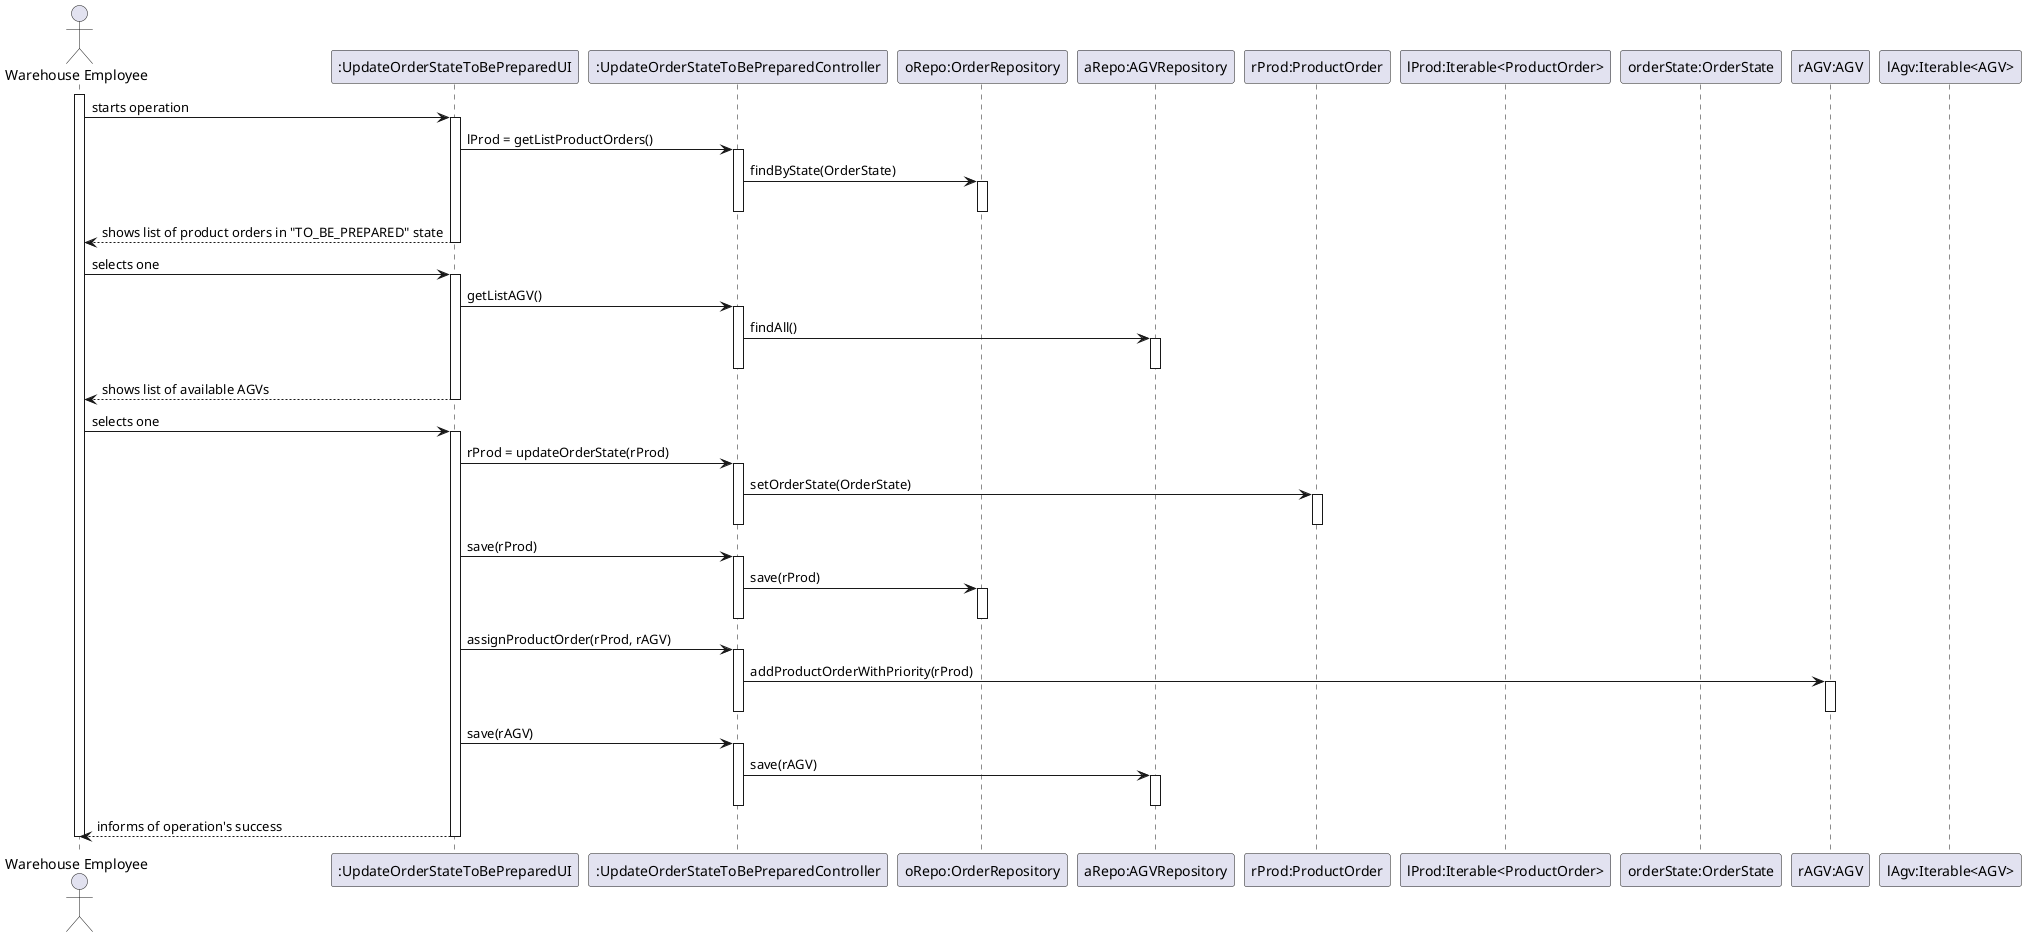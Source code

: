 @startuml

actor "Warehouse Employee" as ACT

participant ":UpdateOrderStateToBePreparedUI" as UI
participant ":UpdateOrderStateToBePreparedController" as CTRL

participant "oRepo:OrderRepository" as OREPO
participant "aRepo:AGVRepository" as AREPO

participant "rProd:ProductOrder" as ORDER
participant "lProd:Iterable<ProductOrder>" as IORDER
participant "orderState:OrderState" as STATE

participant "rAGV:AGV" as AGV
participant "lAgv:Iterable<AGV>" as IAGV

activate ACT
ACT -> UI : starts operation
activate UI
UI -> CTRL : lProd = getListProductOrders()
activate CTRL
CTRL -> OREPO : findByState(OrderState)
activate OREPO
deactivate OREPO
deactivate CTRL
UI --> ACT : shows list of product orders in "TO_BE_PREPARED" state
deactivate UI

ACT -> UI : selects one
activate UI
UI -> CTRL : getListAGV()
activate CTRL
CTRL -> AREPO : findAll()
activate AREPO
deactivate AREPO
deactivate CTRL
UI --> ACT : shows list of available AGVs
deactivate UI

ACT -> UI : selects one
activate UI
UI -> CTRL : rProd = updateOrderState(rProd)
activate CTRL
CTRL -> ORDER : setOrderState(OrderState)
activate ORDER
deactivate ORDER
deactivate CTRL
UI -> CTRL : save(rProd)
activate CTRL
CTRL -> OREPO : save(rProd)
activate OREPO
deactivate OREPO
deactivate CTRL
UI -> CTRL : assignProductOrder(rProd, rAGV)
activate CTRL
CTRL -> AGV : addProductOrderWithPriority(rProd)
activate AGV
deactivate AGV
deactivate CTRL
UI -> CTRL : save(rAGV)
activate CTRL
CTRL -> AREPO : save(rAGV)
activate AREPO
deactivate AREPO
deactivate CTRL
UI --> ACT : informs of operation's success
deactivate UI
deactivate ACT


@enduml
